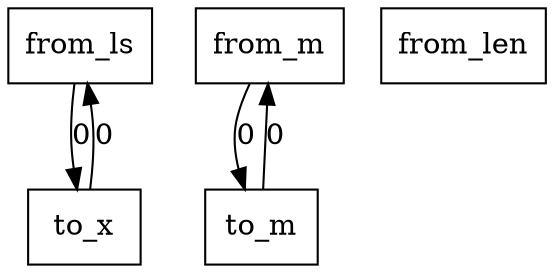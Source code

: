 digraph {
    graph [rankdir=TB
          ,bgcolor=transparent];
    node [shape=box
         ,fillcolor=white
         ,style=filled];
    0 [label=<from_ls>];
    1 [label=<from_m>];
    2 [label=<from_len>];
    3 [label=<to_x>];
    4 [label=<to_m>];
    0 -> 3 [label=0];
    1 -> 4 [label=0];
    3 -> 0 [label=0];
    4 -> 1 [label=0];
}